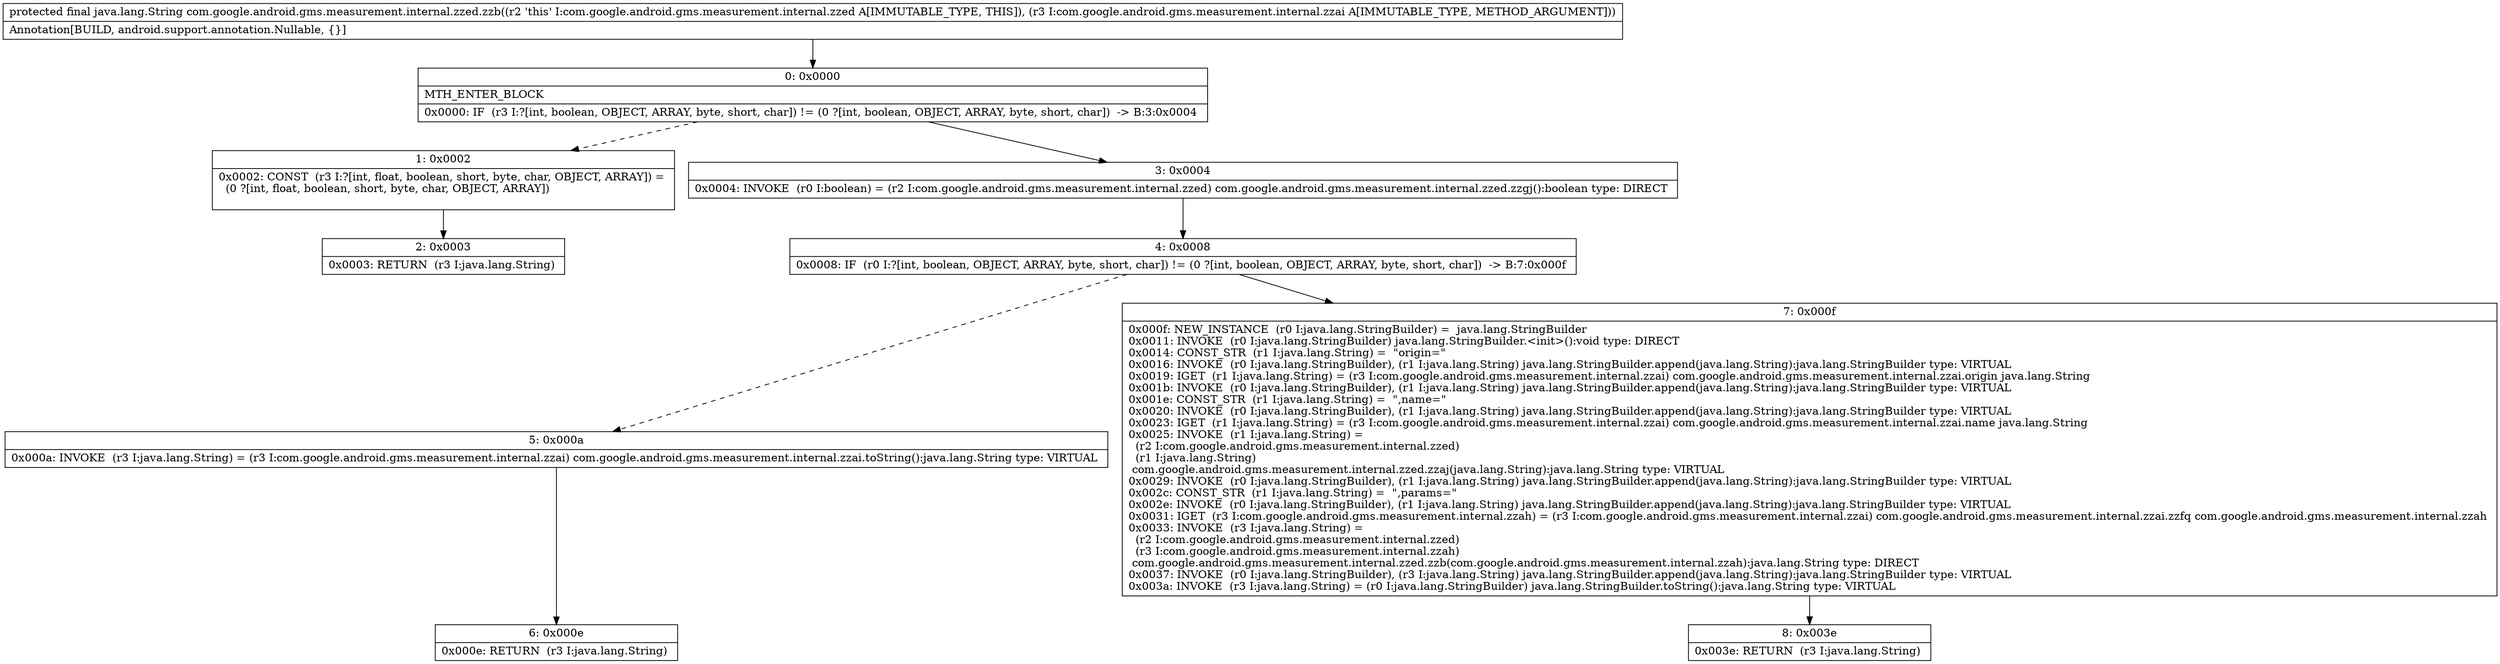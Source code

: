digraph "CFG forcom.google.android.gms.measurement.internal.zzed.zzb(Lcom\/google\/android\/gms\/measurement\/internal\/zzai;)Ljava\/lang\/String;" {
Node_0 [shape=record,label="{0\:\ 0x0000|MTH_ENTER_BLOCK\l|0x0000: IF  (r3 I:?[int, boolean, OBJECT, ARRAY, byte, short, char]) != (0 ?[int, boolean, OBJECT, ARRAY, byte, short, char])  \-\> B:3:0x0004 \l}"];
Node_1 [shape=record,label="{1\:\ 0x0002|0x0002: CONST  (r3 I:?[int, float, boolean, short, byte, char, OBJECT, ARRAY]) = \l  (0 ?[int, float, boolean, short, byte, char, OBJECT, ARRAY])\l \l}"];
Node_2 [shape=record,label="{2\:\ 0x0003|0x0003: RETURN  (r3 I:java.lang.String) \l}"];
Node_3 [shape=record,label="{3\:\ 0x0004|0x0004: INVOKE  (r0 I:boolean) = (r2 I:com.google.android.gms.measurement.internal.zzed) com.google.android.gms.measurement.internal.zzed.zzgj():boolean type: DIRECT \l}"];
Node_4 [shape=record,label="{4\:\ 0x0008|0x0008: IF  (r0 I:?[int, boolean, OBJECT, ARRAY, byte, short, char]) != (0 ?[int, boolean, OBJECT, ARRAY, byte, short, char])  \-\> B:7:0x000f \l}"];
Node_5 [shape=record,label="{5\:\ 0x000a|0x000a: INVOKE  (r3 I:java.lang.String) = (r3 I:com.google.android.gms.measurement.internal.zzai) com.google.android.gms.measurement.internal.zzai.toString():java.lang.String type: VIRTUAL \l}"];
Node_6 [shape=record,label="{6\:\ 0x000e|0x000e: RETURN  (r3 I:java.lang.String) \l}"];
Node_7 [shape=record,label="{7\:\ 0x000f|0x000f: NEW_INSTANCE  (r0 I:java.lang.StringBuilder) =  java.lang.StringBuilder \l0x0011: INVOKE  (r0 I:java.lang.StringBuilder) java.lang.StringBuilder.\<init\>():void type: DIRECT \l0x0014: CONST_STR  (r1 I:java.lang.String) =  \"origin=\" \l0x0016: INVOKE  (r0 I:java.lang.StringBuilder), (r1 I:java.lang.String) java.lang.StringBuilder.append(java.lang.String):java.lang.StringBuilder type: VIRTUAL \l0x0019: IGET  (r1 I:java.lang.String) = (r3 I:com.google.android.gms.measurement.internal.zzai) com.google.android.gms.measurement.internal.zzai.origin java.lang.String \l0x001b: INVOKE  (r0 I:java.lang.StringBuilder), (r1 I:java.lang.String) java.lang.StringBuilder.append(java.lang.String):java.lang.StringBuilder type: VIRTUAL \l0x001e: CONST_STR  (r1 I:java.lang.String) =  \",name=\" \l0x0020: INVOKE  (r0 I:java.lang.StringBuilder), (r1 I:java.lang.String) java.lang.StringBuilder.append(java.lang.String):java.lang.StringBuilder type: VIRTUAL \l0x0023: IGET  (r1 I:java.lang.String) = (r3 I:com.google.android.gms.measurement.internal.zzai) com.google.android.gms.measurement.internal.zzai.name java.lang.String \l0x0025: INVOKE  (r1 I:java.lang.String) = \l  (r2 I:com.google.android.gms.measurement.internal.zzed)\l  (r1 I:java.lang.String)\l com.google.android.gms.measurement.internal.zzed.zzaj(java.lang.String):java.lang.String type: VIRTUAL \l0x0029: INVOKE  (r0 I:java.lang.StringBuilder), (r1 I:java.lang.String) java.lang.StringBuilder.append(java.lang.String):java.lang.StringBuilder type: VIRTUAL \l0x002c: CONST_STR  (r1 I:java.lang.String) =  \",params=\" \l0x002e: INVOKE  (r0 I:java.lang.StringBuilder), (r1 I:java.lang.String) java.lang.StringBuilder.append(java.lang.String):java.lang.StringBuilder type: VIRTUAL \l0x0031: IGET  (r3 I:com.google.android.gms.measurement.internal.zzah) = (r3 I:com.google.android.gms.measurement.internal.zzai) com.google.android.gms.measurement.internal.zzai.zzfq com.google.android.gms.measurement.internal.zzah \l0x0033: INVOKE  (r3 I:java.lang.String) = \l  (r2 I:com.google.android.gms.measurement.internal.zzed)\l  (r3 I:com.google.android.gms.measurement.internal.zzah)\l com.google.android.gms.measurement.internal.zzed.zzb(com.google.android.gms.measurement.internal.zzah):java.lang.String type: DIRECT \l0x0037: INVOKE  (r0 I:java.lang.StringBuilder), (r3 I:java.lang.String) java.lang.StringBuilder.append(java.lang.String):java.lang.StringBuilder type: VIRTUAL \l0x003a: INVOKE  (r3 I:java.lang.String) = (r0 I:java.lang.StringBuilder) java.lang.StringBuilder.toString():java.lang.String type: VIRTUAL \l}"];
Node_8 [shape=record,label="{8\:\ 0x003e|0x003e: RETURN  (r3 I:java.lang.String) \l}"];
MethodNode[shape=record,label="{protected final java.lang.String com.google.android.gms.measurement.internal.zzed.zzb((r2 'this' I:com.google.android.gms.measurement.internal.zzed A[IMMUTABLE_TYPE, THIS]), (r3 I:com.google.android.gms.measurement.internal.zzai A[IMMUTABLE_TYPE, METHOD_ARGUMENT]))  | Annotation[BUILD, android.support.annotation.Nullable, \{\}]\l}"];
MethodNode -> Node_0;
Node_0 -> Node_1[style=dashed];
Node_0 -> Node_3;
Node_1 -> Node_2;
Node_3 -> Node_4;
Node_4 -> Node_5[style=dashed];
Node_4 -> Node_7;
Node_5 -> Node_6;
Node_7 -> Node_8;
}

